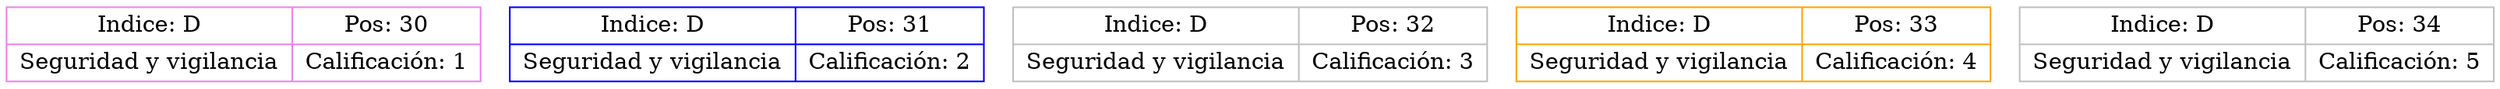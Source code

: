 digraph Daniel6{
node[shape=record];
node30[color=violet, fillcolor=orange, label="{Indice: D|Seguridad y vigilancia}|{Pos: 30|Calificación: 1}"];
node31[color=blue, fillcolor=red, label="{Indice: D|Seguridad y vigilancia}|{Pos: 31|Calificación: 2}"];
node32[color=gray, fillcolor=violet, label="{Indice: D|Seguridad y vigilancia}|{Pos: 32|Calificación: 3}"];
node33[color=orange, fillcolor=brown, label="{Indice: D|Seguridad y vigilancia}|{Pos: 33|Calificación: 4}"];
node34[color=gray, fillcolor=red, label="{Indice: D|Seguridad y vigilancia}|{Pos: 34|Calificación: 5}"];
}
